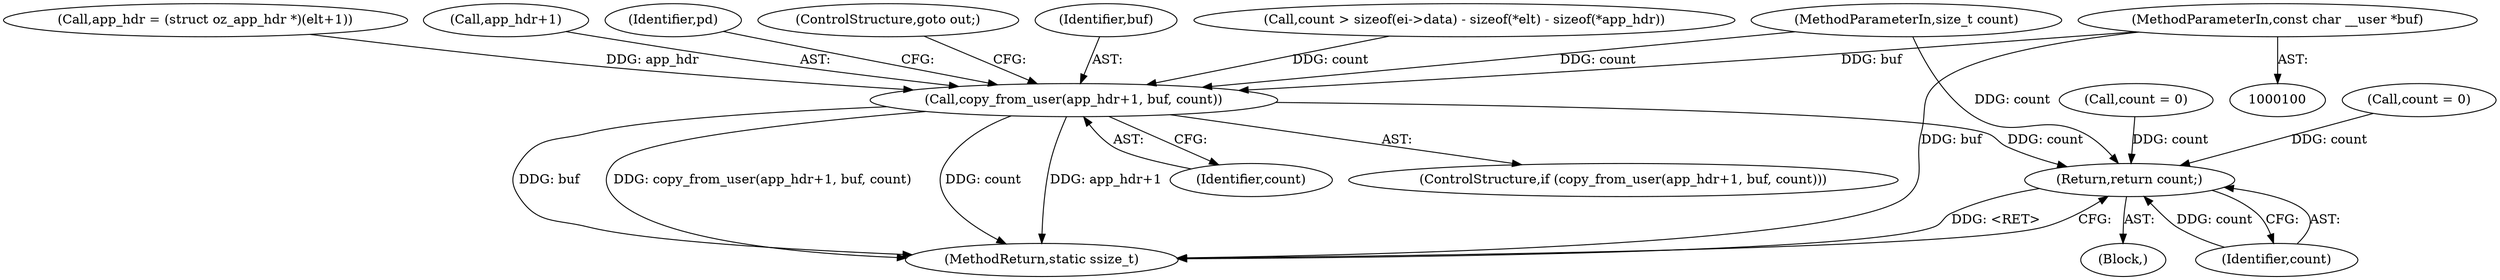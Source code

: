digraph "0_linux_c2c65cd2e14ada6de44cb527e7f1990bede24e15@pointer" {
"1000102" [label="(MethodParameterIn,const char __user *buf)"];
"1000233" [label="(Call,copy_from_user(app_hdr+1, buf, count))"];
"1000334" [label="(Return,return count;)"];
"1000335" [label="(Identifier,count)"];
"1000233" [label="(Call,copy_from_user(app_hdr+1, buf, count))"];
"1000336" [label="(MethodReturn,static ssize_t)"];
"1000238" [label="(Identifier,count)"];
"1000234" [label="(Call,app_hdr+1)"];
"1000237" [label="(Identifier,buf)"];
"1000232" [label="(ControlStructure,if (copy_from_user(app_hdr+1, buf, count)))"];
"1000113" [label="(Call,count > sizeof(ei->data) - sizeof(*elt) - sizeof(*app_hdr))"];
"1000192" [label="(Call,app_hdr = (struct oz_app_hdr *)(elt+1))"];
"1000102" [label="(MethodParameterIn,const char __user *buf)"];
"1000316" [label="(Call,count = 0)"];
"1000103" [label="(MethodParameterIn,size_t count)"];
"1000244" [label="(Identifier,pd)"];
"1000239" [label="(ControlStructure,goto out;)"];
"1000105" [label="(Block,)"];
"1000181" [label="(Call,count = 0)"];
"1000334" [label="(Return,return count;)"];
"1000102" -> "1000100"  [label="AST: "];
"1000102" -> "1000336"  [label="DDG: buf"];
"1000102" -> "1000233"  [label="DDG: buf"];
"1000233" -> "1000232"  [label="AST: "];
"1000233" -> "1000238"  [label="CFG: "];
"1000234" -> "1000233"  [label="AST: "];
"1000237" -> "1000233"  [label="AST: "];
"1000238" -> "1000233"  [label="AST: "];
"1000239" -> "1000233"  [label="CFG: "];
"1000244" -> "1000233"  [label="CFG: "];
"1000233" -> "1000336"  [label="DDG: buf"];
"1000233" -> "1000336"  [label="DDG: copy_from_user(app_hdr+1, buf, count)"];
"1000233" -> "1000336"  [label="DDG: count"];
"1000233" -> "1000336"  [label="DDG: app_hdr+1"];
"1000192" -> "1000233"  [label="DDG: app_hdr"];
"1000103" -> "1000233"  [label="DDG: count"];
"1000113" -> "1000233"  [label="DDG: count"];
"1000233" -> "1000334"  [label="DDG: count"];
"1000334" -> "1000105"  [label="AST: "];
"1000334" -> "1000335"  [label="CFG: "];
"1000335" -> "1000334"  [label="AST: "];
"1000336" -> "1000334"  [label="CFG: "];
"1000334" -> "1000336"  [label="DDG: <RET>"];
"1000335" -> "1000334"  [label="DDG: count"];
"1000181" -> "1000334"  [label="DDG: count"];
"1000316" -> "1000334"  [label="DDG: count"];
"1000103" -> "1000334"  [label="DDG: count"];
}
